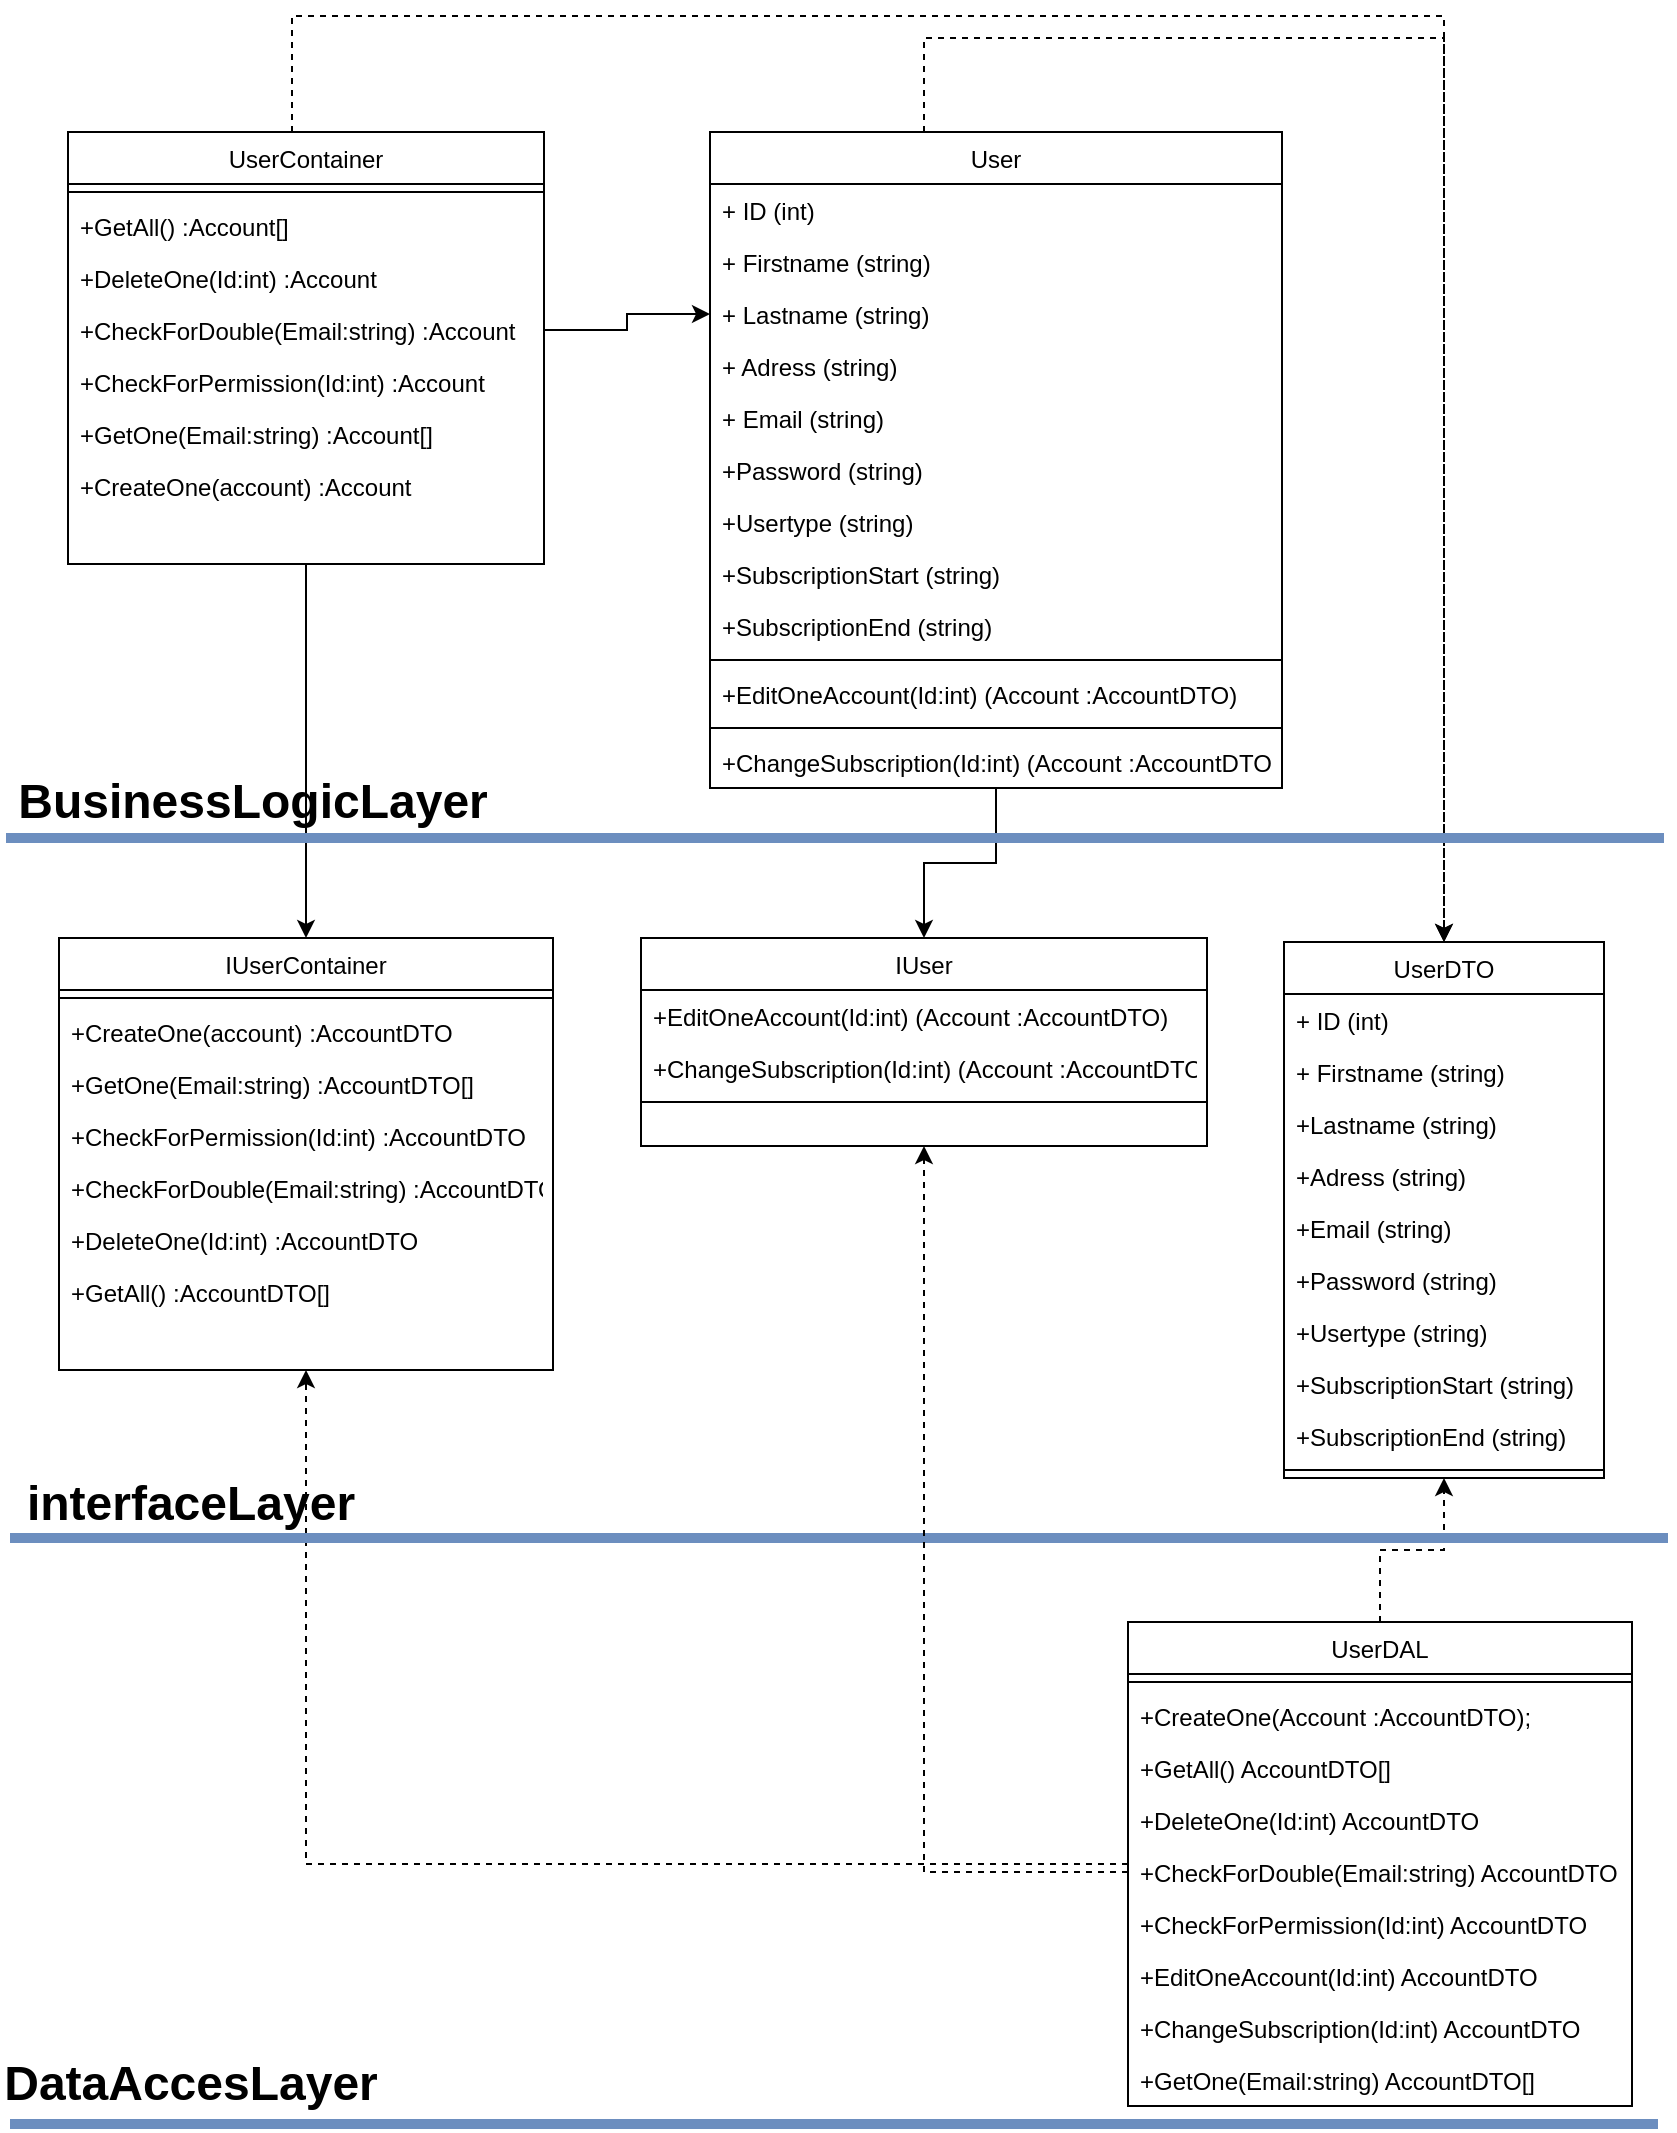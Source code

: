<mxfile version="17.4.5" type="device"><diagram id="C5RBs43oDa-KdzZeNtuy" name="Page-1"><mxGraphModel dx="2903" dy="2207" grid="0" gridSize="10" guides="1" tooltips="1" connect="1" arrows="1" fold="1" page="1" pageScale="1" pageWidth="827" pageHeight="1169" math="0" shadow="0"><root><mxCell id="WIyWlLk6GJQsqaUBKTNV-0"/><mxCell id="WIyWlLk6GJQsqaUBKTNV-1" parent="WIyWlLk6GJQsqaUBKTNV-0"/><mxCell id="39kMOjn8PwY1Sd2WJvzV-26" style="edgeStyle=orthogonalEdgeStyle;rounded=0;orthogonalLoop=1;jettySize=auto;html=1;entryX=0.5;entryY=0;entryDx=0;entryDy=0;" parent="WIyWlLk6GJQsqaUBKTNV-1" source="zkfFHV4jXpPFQw0GAbJ--6" target="39kMOjn8PwY1Sd2WJvzV-10" edge="1"><mxGeometry relative="1" as="geometry"/></mxCell><mxCell id="39kMOjn8PwY1Sd2WJvzV-66" style="edgeStyle=orthogonalEdgeStyle;rounded=0;orthogonalLoop=1;jettySize=auto;html=1;entryX=0.5;entryY=0;entryDx=0;entryDy=0;dashed=1;fontSize=24;strokeWidth=1;" parent="WIyWlLk6GJQsqaUBKTNV-1" source="zkfFHV4jXpPFQw0GAbJ--6" target="wPqW9E9XoaMiJ4lmciyn-19" edge="1"><mxGeometry relative="1" as="geometry"><Array as="points"><mxPoint x="459" y="-372"/><mxPoint x="719" y="-372"/></Array></mxGeometry></mxCell><mxCell id="zkfFHV4jXpPFQw0GAbJ--6" value="User" style="swimlane;fontStyle=0;align=center;verticalAlign=top;childLayout=stackLayout;horizontal=1;startSize=26;horizontalStack=0;resizeParent=1;resizeLast=0;collapsible=1;marginBottom=0;rounded=0;shadow=0;strokeWidth=1;" parent="WIyWlLk6GJQsqaUBKTNV-1" vertex="1"><mxGeometry x="352" y="-325" width="286" height="328" as="geometry"><mxRectangle x="130" y="380" width="160" height="26" as="alternateBounds"/></mxGeometry></mxCell><mxCell id="zkfFHV4jXpPFQw0GAbJ--7" value="+ ID (int)" style="text;align=left;verticalAlign=top;spacingLeft=4;spacingRight=4;overflow=hidden;rotatable=0;points=[[0,0.5],[1,0.5]];portConstraint=eastwest;" parent="zkfFHV4jXpPFQw0GAbJ--6" vertex="1"><mxGeometry y="26" width="286" height="26" as="geometry"/></mxCell><mxCell id="zkfFHV4jXpPFQw0GAbJ--8" value="+ Firstname (string)" style="text;align=left;verticalAlign=top;spacingLeft=4;spacingRight=4;overflow=hidden;rotatable=0;points=[[0,0.5],[1,0.5]];portConstraint=eastwest;rounded=0;shadow=0;html=0;" parent="zkfFHV4jXpPFQw0GAbJ--6" vertex="1"><mxGeometry y="52" width="286" height="26" as="geometry"/></mxCell><mxCell id="wPqW9E9XoaMiJ4lmciyn-0" value="+ Lastname (string)" style="text;align=left;verticalAlign=top;spacingLeft=4;spacingRight=4;overflow=hidden;rotatable=0;points=[[0,0.5],[1,0.5]];portConstraint=eastwest;rounded=0;shadow=0;html=0;" parent="zkfFHV4jXpPFQw0GAbJ--6" vertex="1"><mxGeometry y="78" width="286" height="26" as="geometry"/></mxCell><mxCell id="wPqW9E9XoaMiJ4lmciyn-1" value="+ Adress (string)" style="text;align=left;verticalAlign=top;spacingLeft=4;spacingRight=4;overflow=hidden;rotatable=0;points=[[0,0.5],[1,0.5]];portConstraint=eastwest;rounded=0;shadow=0;html=0;" parent="zkfFHV4jXpPFQw0GAbJ--6" vertex="1"><mxGeometry y="104" width="286" height="26" as="geometry"/></mxCell><mxCell id="wPqW9E9XoaMiJ4lmciyn-2" value="+ Email (string)" style="text;align=left;verticalAlign=top;spacingLeft=4;spacingRight=4;overflow=hidden;rotatable=0;points=[[0,0.5],[1,0.5]];portConstraint=eastwest;rounded=0;shadow=0;html=0;" parent="zkfFHV4jXpPFQw0GAbJ--6" vertex="1"><mxGeometry y="130" width="286" height="26" as="geometry"/></mxCell><mxCell id="wPqW9E9XoaMiJ4lmciyn-3" value="+Password (string)" style="text;align=left;verticalAlign=top;spacingLeft=4;spacingRight=4;overflow=hidden;rotatable=0;points=[[0,0.5],[1,0.5]];portConstraint=eastwest;rounded=0;shadow=0;html=0;" parent="zkfFHV4jXpPFQw0GAbJ--6" vertex="1"><mxGeometry y="156" width="286" height="26" as="geometry"/></mxCell><mxCell id="KAeOPzoLrUNyaGxmKHwU-5" value="+Usertype (string)" style="text;align=left;verticalAlign=top;spacingLeft=4;spacingRight=4;overflow=hidden;rotatable=0;points=[[0,0.5],[1,0.5]];portConstraint=eastwest;rounded=0;shadow=0;html=0;" parent="zkfFHV4jXpPFQw0GAbJ--6" vertex="1"><mxGeometry y="182" width="286" height="26" as="geometry"/></mxCell><mxCell id="fu8V1plQ5JRnMbODNDmu-2" value="+SubscriptionStart (string)" style="text;align=left;verticalAlign=top;spacingLeft=4;spacingRight=4;overflow=hidden;rotatable=0;points=[[0,0.5],[1,0.5]];portConstraint=eastwest;rounded=0;shadow=0;html=0;" parent="zkfFHV4jXpPFQw0GAbJ--6" vertex="1"><mxGeometry y="208" width="286" height="26" as="geometry"/></mxCell><mxCell id="fu8V1plQ5JRnMbODNDmu-3" value="+SubscriptionEnd (string)" style="text;align=left;verticalAlign=top;spacingLeft=4;spacingRight=4;overflow=hidden;rotatable=0;points=[[0,0.5],[1,0.5]];portConstraint=eastwest;rounded=0;shadow=0;html=0;" parent="zkfFHV4jXpPFQw0GAbJ--6" vertex="1"><mxGeometry y="234" width="286" height="26" as="geometry"/></mxCell><mxCell id="zkfFHV4jXpPFQw0GAbJ--9" value="" style="line;html=1;strokeWidth=1;align=left;verticalAlign=middle;spacingTop=-1;spacingLeft=3;spacingRight=3;rotatable=0;labelPosition=right;points=[];portConstraint=eastwest;" parent="zkfFHV4jXpPFQw0GAbJ--6" vertex="1"><mxGeometry y="260" width="286" height="8" as="geometry"/></mxCell><mxCell id="39kMOjn8PwY1Sd2WJvzV-83" value="+EditOneAccount(Id:int) (Account :AccountDTO)" style="text;align=left;verticalAlign=top;spacingLeft=4;spacingRight=4;overflow=hidden;rotatable=0;points=[[0,0.5],[1,0.5]];portConstraint=eastwest;rounded=0;shadow=0;html=0;" parent="zkfFHV4jXpPFQw0GAbJ--6" vertex="1"><mxGeometry y="268" width="286" height="26" as="geometry"/></mxCell><mxCell id="39kMOjn8PwY1Sd2WJvzV-85" value="" style="line;html=1;strokeWidth=1;align=left;verticalAlign=middle;spacingTop=-1;spacingLeft=3;spacingRight=3;rotatable=0;labelPosition=right;points=[];portConstraint=eastwest;" parent="zkfFHV4jXpPFQw0GAbJ--6" vertex="1"><mxGeometry y="294" width="286" height="8" as="geometry"/></mxCell><mxCell id="39kMOjn8PwY1Sd2WJvzV-84" value="+ChangeSubscription(Id:int) (Account :AccountDTO" style="text;align=left;verticalAlign=top;spacingLeft=4;spacingRight=4;overflow=hidden;rotatable=0;points=[[0,0.5],[1,0.5]];portConstraint=eastwest;rounded=0;shadow=0;html=0;" parent="zkfFHV4jXpPFQw0GAbJ--6" vertex="1"><mxGeometry y="302" width="286" height="26" as="geometry"/></mxCell><mxCell id="39kMOjn8PwY1Sd2WJvzV-67" style="edgeStyle=orthogonalEdgeStyle;rounded=0;orthogonalLoop=1;jettySize=auto;html=1;dashed=1;fontSize=24;strokeWidth=1;" parent="WIyWlLk6GJQsqaUBKTNV-1" source="wPqW9E9XoaMiJ4lmciyn-5" target="wPqW9E9XoaMiJ4lmciyn-19" edge="1"><mxGeometry relative="1" as="geometry"><Array as="points"><mxPoint x="143" y="-383"/><mxPoint x="719" y="-383"/></Array></mxGeometry></mxCell><mxCell id="39kMOjn8PwY1Sd2WJvzV-87" style="edgeStyle=orthogonalEdgeStyle;rounded=0;orthogonalLoop=1;jettySize=auto;html=1;entryX=0.5;entryY=0;entryDx=0;entryDy=0;fontSize=24;strokeWidth=1;" parent="WIyWlLk6GJQsqaUBKTNV-1" source="wPqW9E9XoaMiJ4lmciyn-5" target="39kMOjn8PwY1Sd2WJvzV-2" edge="1"><mxGeometry relative="1" as="geometry"/></mxCell><mxCell id="wPqW9E9XoaMiJ4lmciyn-5" value="UserContainer" style="swimlane;fontStyle=0;align=center;verticalAlign=top;childLayout=stackLayout;horizontal=1;startSize=26;horizontalStack=0;resizeParent=1;resizeLast=0;collapsible=1;marginBottom=0;rounded=0;shadow=0;strokeWidth=1;" parent="WIyWlLk6GJQsqaUBKTNV-1" vertex="1"><mxGeometry x="31" y="-325" width="238" height="216" as="geometry"><mxRectangle x="130" y="380" width="160" height="26" as="alternateBounds"/></mxGeometry></mxCell><mxCell id="wPqW9E9XoaMiJ4lmciyn-12" value="" style="line;html=1;strokeWidth=1;align=left;verticalAlign=middle;spacingTop=-1;spacingLeft=3;spacingRight=3;rotatable=0;labelPosition=right;points=[];portConstraint=eastwest;" parent="wPqW9E9XoaMiJ4lmciyn-5" vertex="1"><mxGeometry y="26" width="238" height="8" as="geometry"/></mxCell><mxCell id="39kMOjn8PwY1Sd2WJvzV-79" value="+GetAll() :Account[]" style="text;align=left;verticalAlign=top;spacingLeft=4;spacingRight=4;overflow=hidden;rotatable=0;points=[[0,0.5],[1,0.5]];portConstraint=eastwest;rounded=0;shadow=0;html=0;" parent="wPqW9E9XoaMiJ4lmciyn-5" vertex="1"><mxGeometry y="34" width="238" height="26" as="geometry"/></mxCell><mxCell id="39kMOjn8PwY1Sd2WJvzV-78" value="+DeleteOne(Id:int) :Account" style="text;align=left;verticalAlign=top;spacingLeft=4;spacingRight=4;overflow=hidden;rotatable=0;points=[[0,0.5],[1,0.5]];portConstraint=eastwest;rounded=0;shadow=0;html=0;" parent="wPqW9E9XoaMiJ4lmciyn-5" vertex="1"><mxGeometry y="60" width="238" height="26" as="geometry"/></mxCell><mxCell id="39kMOjn8PwY1Sd2WJvzV-77" value="+CheckForDouble(Email:string) :Account" style="text;align=left;verticalAlign=top;spacingLeft=4;spacingRight=4;overflow=hidden;rotatable=0;points=[[0,0.5],[1,0.5]];portConstraint=eastwest;rounded=0;shadow=0;html=0;" parent="wPqW9E9XoaMiJ4lmciyn-5" vertex="1"><mxGeometry y="86" width="238" height="26" as="geometry"/></mxCell><mxCell id="39kMOjn8PwY1Sd2WJvzV-76" value="+CheckForPermission(Id:int) :Account" style="text;align=left;verticalAlign=top;spacingLeft=4;spacingRight=4;overflow=hidden;rotatable=0;points=[[0,0.5],[1,0.5]];portConstraint=eastwest;rounded=0;shadow=0;html=0;" parent="wPqW9E9XoaMiJ4lmciyn-5" vertex="1"><mxGeometry y="112" width="238" height="26" as="geometry"/></mxCell><mxCell id="39kMOjn8PwY1Sd2WJvzV-75" value="+GetOne(Email:string) :Account[]" style="text;align=left;verticalAlign=top;spacingLeft=4;spacingRight=4;overflow=hidden;rotatable=0;points=[[0,0.5],[1,0.5]];portConstraint=eastwest;rounded=0;shadow=0;html=0;" parent="wPqW9E9XoaMiJ4lmciyn-5" vertex="1"><mxGeometry y="138" width="238" height="26" as="geometry"/></mxCell><mxCell id="39kMOjn8PwY1Sd2WJvzV-74" value="+CreateOne(account) :Account" style="text;align=left;verticalAlign=top;spacingLeft=4;spacingRight=4;overflow=hidden;rotatable=0;points=[[0,0.5],[1,0.5]];portConstraint=eastwest;rounded=0;shadow=0;html=0;" parent="wPqW9E9XoaMiJ4lmciyn-5" vertex="1"><mxGeometry y="164" width="238" height="26" as="geometry"/></mxCell><mxCell id="wPqW9E9XoaMiJ4lmciyn-19" value="UserDTO" style="swimlane;fontStyle=0;align=center;verticalAlign=top;childLayout=stackLayout;horizontal=1;startSize=26;horizontalStack=0;resizeParent=1;resizeLast=0;collapsible=1;marginBottom=0;rounded=0;shadow=0;strokeWidth=1;" parent="WIyWlLk6GJQsqaUBKTNV-1" vertex="1"><mxGeometry x="639" y="80" width="160" height="268" as="geometry"><mxRectangle x="130" y="380" width="160" height="26" as="alternateBounds"/></mxGeometry></mxCell><mxCell id="wPqW9E9XoaMiJ4lmciyn-21" value="+ ID (int)" style="text;align=left;verticalAlign=top;spacingLeft=4;spacingRight=4;overflow=hidden;rotatable=0;points=[[0,0.5],[1,0.5]];portConstraint=eastwest;rounded=0;shadow=0;html=0;" parent="wPqW9E9XoaMiJ4lmciyn-19" vertex="1"><mxGeometry y="26" width="160" height="26" as="geometry"/></mxCell><mxCell id="wPqW9E9XoaMiJ4lmciyn-26" value="+ Firstname (string)" style="text;align=left;verticalAlign=top;spacingLeft=4;spacingRight=4;overflow=hidden;rotatable=0;points=[[0,0.5],[1,0.5]];portConstraint=eastwest;rounded=0;shadow=0;html=0;" parent="wPqW9E9XoaMiJ4lmciyn-19" vertex="1"><mxGeometry y="52" width="160" height="26" as="geometry"/></mxCell><mxCell id="wPqW9E9XoaMiJ4lmciyn-27" value="+Lastname (string)" style="text;align=left;verticalAlign=top;spacingLeft=4;spacingRight=4;overflow=hidden;rotatable=0;points=[[0,0.5],[1,0.5]];portConstraint=eastwest;rounded=0;shadow=0;html=0;" parent="wPqW9E9XoaMiJ4lmciyn-19" vertex="1"><mxGeometry y="78" width="160" height="26" as="geometry"/></mxCell><mxCell id="wPqW9E9XoaMiJ4lmciyn-28" value="+Adress (string)" style="text;align=left;verticalAlign=top;spacingLeft=4;spacingRight=4;overflow=hidden;rotatable=0;points=[[0,0.5],[1,0.5]];portConstraint=eastwest;rounded=0;shadow=0;html=0;" parent="wPqW9E9XoaMiJ4lmciyn-19" vertex="1"><mxGeometry y="104" width="160" height="26" as="geometry"/></mxCell><mxCell id="wPqW9E9XoaMiJ4lmciyn-29" value="+Email (string)" style="text;align=left;verticalAlign=top;spacingLeft=4;spacingRight=4;overflow=hidden;rotatable=0;points=[[0,0.5],[1,0.5]];portConstraint=eastwest;rounded=0;shadow=0;html=0;" parent="wPqW9E9XoaMiJ4lmciyn-19" vertex="1"><mxGeometry y="130" width="160" height="26" as="geometry"/></mxCell><mxCell id="wPqW9E9XoaMiJ4lmciyn-30" value="+Password (string)" style="text;align=left;verticalAlign=top;spacingLeft=4;spacingRight=4;overflow=hidden;rotatable=0;points=[[0,0.5],[1,0.5]];portConstraint=eastwest;rounded=0;shadow=0;html=0;" parent="wPqW9E9XoaMiJ4lmciyn-19" vertex="1"><mxGeometry y="156" width="160" height="26" as="geometry"/></mxCell><mxCell id="KAeOPzoLrUNyaGxmKHwU-1" value="+Usertype (string)" style="text;align=left;verticalAlign=top;spacingLeft=4;spacingRight=4;overflow=hidden;rotatable=0;points=[[0,0.5],[1,0.5]];portConstraint=eastwest;rounded=0;shadow=0;html=0;" parent="wPqW9E9XoaMiJ4lmciyn-19" vertex="1"><mxGeometry y="182" width="160" height="26" as="geometry"/></mxCell><mxCell id="fu8V1plQ5JRnMbODNDmu-0" value="+SubscriptionStart (string)" style="text;align=left;verticalAlign=top;spacingLeft=4;spacingRight=4;overflow=hidden;rotatable=0;points=[[0,0.5],[1,0.5]];portConstraint=eastwest;rounded=0;shadow=0;html=0;" parent="wPqW9E9XoaMiJ4lmciyn-19" vertex="1"><mxGeometry y="208" width="160" height="26" as="geometry"/></mxCell><mxCell id="fu8V1plQ5JRnMbODNDmu-1" value="+SubscriptionEnd (string)" style="text;align=left;verticalAlign=top;spacingLeft=4;spacingRight=4;overflow=hidden;rotatable=0;points=[[0,0.5],[1,0.5]];portConstraint=eastwest;rounded=0;shadow=0;html=0;" parent="wPqW9E9XoaMiJ4lmciyn-19" vertex="1"><mxGeometry y="234" width="160" height="26" as="geometry"/></mxCell><mxCell id="wPqW9E9XoaMiJ4lmciyn-20" value="" style="line;html=1;strokeWidth=1;align=left;verticalAlign=middle;spacingTop=-1;spacingLeft=3;spacingRight=3;rotatable=0;labelPosition=right;points=[];portConstraint=eastwest;" parent="wPqW9E9XoaMiJ4lmciyn-19" vertex="1"><mxGeometry y="260" width="160" height="8" as="geometry"/></mxCell><mxCell id="39kMOjn8PwY1Sd2WJvzV-63" style="edgeStyle=orthogonalEdgeStyle;orthogonalLoop=1;jettySize=auto;html=1;entryX=0.5;entryY=1;entryDx=0;entryDy=0;fontSize=24;strokeWidth=1;rounded=0;dashed=1;" parent="WIyWlLk6GJQsqaUBKTNV-1" source="wPqW9E9XoaMiJ4lmciyn-39" target="wPqW9E9XoaMiJ4lmciyn-19" edge="1"><mxGeometry relative="1" as="geometry"/></mxCell><mxCell id="39kMOjn8PwY1Sd2WJvzV-65" style="edgeStyle=orthogonalEdgeStyle;rounded=0;orthogonalLoop=1;jettySize=auto;html=1;entryX=0.5;entryY=1;entryDx=0;entryDy=0;dashed=1;fontSize=24;strokeWidth=1;" parent="WIyWlLk6GJQsqaUBKTNV-1" source="wPqW9E9XoaMiJ4lmciyn-39" target="39kMOjn8PwY1Sd2WJvzV-2" edge="1"><mxGeometry relative="1" as="geometry"/></mxCell><mxCell id="wPqW9E9XoaMiJ4lmciyn-39" value="UserDAL" style="swimlane;fontStyle=0;align=center;verticalAlign=top;childLayout=stackLayout;horizontal=1;startSize=26;horizontalStack=0;resizeParent=1;resizeLast=0;collapsible=1;marginBottom=0;rounded=0;shadow=0;strokeWidth=1;" parent="WIyWlLk6GJQsqaUBKTNV-1" vertex="1"><mxGeometry x="561" y="420" width="252" height="242" as="geometry"><mxRectangle x="130" y="380" width="160" height="26" as="alternateBounds"/></mxGeometry></mxCell><mxCell id="wPqW9E9XoaMiJ4lmciyn-40" value="" style="line;html=1;strokeWidth=1;align=left;verticalAlign=middle;spacingTop=-1;spacingLeft=3;spacingRight=3;rotatable=0;labelPosition=right;points=[];portConstraint=eastwest;" parent="wPqW9E9XoaMiJ4lmciyn-39" vertex="1"><mxGeometry y="26" width="252" height="8" as="geometry"/></mxCell><mxCell id="39kMOjn8PwY1Sd2WJvzV-53" value="+CreateOne(Account :AccountDTO);" style="text;align=left;verticalAlign=top;spacingLeft=4;spacingRight=4;overflow=hidden;rotatable=0;points=[[0,0.5],[1,0.5]];portConstraint=eastwest;rounded=0;shadow=0;html=0;" parent="wPqW9E9XoaMiJ4lmciyn-39" vertex="1"><mxGeometry y="34" width="252" height="26" as="geometry"/></mxCell><mxCell id="39kMOjn8PwY1Sd2WJvzV-58" value="+GetAll() AccountDTO[]" style="text;align=left;verticalAlign=top;spacingLeft=4;spacingRight=4;overflow=hidden;rotatable=0;points=[[0,0.5],[1,0.5]];portConstraint=eastwest;rounded=0;shadow=0;html=0;" parent="wPqW9E9XoaMiJ4lmciyn-39" vertex="1"><mxGeometry y="60" width="252" height="26" as="geometry"/></mxCell><mxCell id="39kMOjn8PwY1Sd2WJvzV-57" value="+DeleteOne(Id:int) AccountDTO" style="text;align=left;verticalAlign=top;spacingLeft=4;spacingRight=4;overflow=hidden;rotatable=0;points=[[0,0.5],[1,0.5]];portConstraint=eastwest;rounded=0;shadow=0;html=0;" parent="wPqW9E9XoaMiJ4lmciyn-39" vertex="1"><mxGeometry y="86" width="252" height="26" as="geometry"/></mxCell><mxCell id="39kMOjn8PwY1Sd2WJvzV-56" value="+CheckForDouble(Email:string) AccountDTO" style="text;align=left;verticalAlign=top;spacingLeft=4;spacingRight=4;overflow=hidden;rotatable=0;points=[[0,0.5],[1,0.5]];portConstraint=eastwest;rounded=0;shadow=0;html=0;" parent="wPqW9E9XoaMiJ4lmciyn-39" vertex="1"><mxGeometry y="112" width="252" height="26" as="geometry"/></mxCell><mxCell id="39kMOjn8PwY1Sd2WJvzV-55" value="+CheckForPermission(Id:int) AccountDTO" style="text;align=left;verticalAlign=top;spacingLeft=4;spacingRight=4;overflow=hidden;rotatable=0;points=[[0,0.5],[1,0.5]];portConstraint=eastwest;rounded=0;shadow=0;html=0;" parent="wPqW9E9XoaMiJ4lmciyn-39" vertex="1"><mxGeometry y="138" width="252" height="26" as="geometry"/></mxCell><mxCell id="39kMOjn8PwY1Sd2WJvzV-59" value="+EditOneAccount(Id:int) AccountDTO" style="text;align=left;verticalAlign=top;spacingLeft=4;spacingRight=4;overflow=hidden;rotatable=0;points=[[0,0.5],[1,0.5]];portConstraint=eastwest;rounded=0;shadow=0;html=0;" parent="wPqW9E9XoaMiJ4lmciyn-39" vertex="1"><mxGeometry y="164" width="252" height="26" as="geometry"/></mxCell><mxCell id="39kMOjn8PwY1Sd2WJvzV-60" value="+ChangeSubscription(Id:int) AccountDTO" style="text;align=left;verticalAlign=top;spacingLeft=4;spacingRight=4;overflow=hidden;rotatable=0;points=[[0,0.5],[1,0.5]];portConstraint=eastwest;rounded=0;shadow=0;html=0;" parent="wPqW9E9XoaMiJ4lmciyn-39" vertex="1"><mxGeometry y="190" width="252" height="26" as="geometry"/></mxCell><mxCell id="39kMOjn8PwY1Sd2WJvzV-54" value="+GetOne(Email:string) AccountDTO[]" style="text;align=left;verticalAlign=top;spacingLeft=4;spacingRight=4;overflow=hidden;rotatable=0;points=[[0,0.5],[1,0.5]];portConstraint=eastwest;rounded=0;shadow=0;html=0;" parent="wPqW9E9XoaMiJ4lmciyn-39" vertex="1"><mxGeometry y="216" width="252" height="26" as="geometry"/></mxCell><mxCell id="39kMOjn8PwY1Sd2WJvzV-0" value="" style="endArrow=none;html=1;rounded=0;fillColor=#dae8fc;strokeColor=#6c8ebf;strokeWidth=5;" parent="WIyWlLk6GJQsqaUBKTNV-1" edge="1"><mxGeometry width="50" height="50" relative="1" as="geometry"><mxPoint y="28" as="sourcePoint"/><mxPoint x="829" y="28" as="targetPoint"/></mxGeometry></mxCell><mxCell id="39kMOjn8PwY1Sd2WJvzV-1" value="" style="endArrow=none;html=1;rounded=0;fillColor=#dae8fc;strokeColor=#6c8ebf;strokeWidth=5;" parent="WIyWlLk6GJQsqaUBKTNV-1" edge="1"><mxGeometry width="50" height="50" relative="1" as="geometry"><mxPoint x="2" y="378" as="sourcePoint"/><mxPoint x="831" y="378" as="targetPoint"/></mxGeometry></mxCell><mxCell id="39kMOjn8PwY1Sd2WJvzV-2" value="IUserContainer" style="swimlane;fontStyle=0;align=center;verticalAlign=top;childLayout=stackLayout;horizontal=1;startSize=26;horizontalStack=0;resizeParent=1;resizeLast=0;collapsible=1;marginBottom=0;rounded=0;shadow=0;strokeWidth=1;" parent="WIyWlLk6GJQsqaUBKTNV-1" vertex="1"><mxGeometry x="26.5" y="78" width="247" height="216" as="geometry"><mxRectangle x="130" y="380" width="160" height="26" as="alternateBounds"/></mxGeometry></mxCell><mxCell id="39kMOjn8PwY1Sd2WJvzV-3" value="" style="line;html=1;strokeWidth=1;align=left;verticalAlign=middle;spacingTop=-1;spacingLeft=3;spacingRight=3;rotatable=0;labelPosition=right;points=[];portConstraint=eastwest;" parent="39kMOjn8PwY1Sd2WJvzV-2" vertex="1"><mxGeometry y="26" width="247" height="8" as="geometry"/></mxCell><mxCell id="39kMOjn8PwY1Sd2WJvzV-4" value="+CreateOne(account) :AccountDTO" style="text;align=left;verticalAlign=top;spacingLeft=4;spacingRight=4;overflow=hidden;rotatable=0;points=[[0,0.5],[1,0.5]];portConstraint=eastwest;rounded=0;shadow=0;html=0;" parent="39kMOjn8PwY1Sd2WJvzV-2" vertex="1"><mxGeometry y="34" width="247" height="26" as="geometry"/></mxCell><mxCell id="39kMOjn8PwY1Sd2WJvzV-5" value="+GetOne(Email:string) :AccountDTO[]" style="text;align=left;verticalAlign=top;spacingLeft=4;spacingRight=4;overflow=hidden;rotatable=0;points=[[0,0.5],[1,0.5]];portConstraint=eastwest;rounded=0;shadow=0;html=0;" parent="39kMOjn8PwY1Sd2WJvzV-2" vertex="1"><mxGeometry y="60" width="247" height="26" as="geometry"/></mxCell><mxCell id="39kMOjn8PwY1Sd2WJvzV-9" value="+CheckForPermission(Id:int) :AccountDTO" style="text;align=left;verticalAlign=top;spacingLeft=4;spacingRight=4;overflow=hidden;rotatable=0;points=[[0,0.5],[1,0.5]];portConstraint=eastwest;rounded=0;shadow=0;html=0;" parent="39kMOjn8PwY1Sd2WJvzV-2" vertex="1"><mxGeometry y="86" width="247" height="26" as="geometry"/></mxCell><mxCell id="39kMOjn8PwY1Sd2WJvzV-8" value="+CheckForDouble(Email:string) :AccountDTO" style="text;align=left;verticalAlign=top;spacingLeft=4;spacingRight=4;overflow=hidden;rotatable=0;points=[[0,0.5],[1,0.5]];portConstraint=eastwest;rounded=0;shadow=0;html=0;" parent="39kMOjn8PwY1Sd2WJvzV-2" vertex="1"><mxGeometry y="112" width="247" height="26" as="geometry"/></mxCell><mxCell id="39kMOjn8PwY1Sd2WJvzV-7" value="+DeleteOne(Id:int) :AccountDTO" style="text;align=left;verticalAlign=top;spacingLeft=4;spacingRight=4;overflow=hidden;rotatable=0;points=[[0,0.5],[1,0.5]];portConstraint=eastwest;rounded=0;shadow=0;html=0;" parent="39kMOjn8PwY1Sd2WJvzV-2" vertex="1"><mxGeometry y="138" width="247" height="26" as="geometry"/></mxCell><mxCell id="39kMOjn8PwY1Sd2WJvzV-6" value="+GetAll() :AccountDTO[]" style="text;align=left;verticalAlign=top;spacingLeft=4;spacingRight=4;overflow=hidden;rotatable=0;points=[[0,0.5],[1,0.5]];portConstraint=eastwest;rounded=0;shadow=0;html=0;" parent="39kMOjn8PwY1Sd2WJvzV-2" vertex="1"><mxGeometry y="164" width="247" height="26" as="geometry"/></mxCell><mxCell id="39kMOjn8PwY1Sd2WJvzV-10" value="IUser" style="swimlane;fontStyle=0;align=center;verticalAlign=top;childLayout=stackLayout;horizontal=1;startSize=26;horizontalStack=0;resizeParent=1;resizeLast=0;collapsible=1;marginBottom=0;rounded=0;shadow=0;strokeWidth=1;" parent="WIyWlLk6GJQsqaUBKTNV-1" vertex="1"><mxGeometry x="317.5" y="78" width="283" height="104" as="geometry"><mxRectangle x="130" y="380" width="160" height="26" as="alternateBounds"/></mxGeometry></mxCell><mxCell id="39kMOjn8PwY1Sd2WJvzV-21" value="+EditOneAccount(Id:int) (Account :AccountDTO)" style="text;align=left;verticalAlign=top;spacingLeft=4;spacingRight=4;overflow=hidden;rotatable=0;points=[[0,0.5],[1,0.5]];portConstraint=eastwest;rounded=0;shadow=0;html=0;" parent="39kMOjn8PwY1Sd2WJvzV-10" vertex="1"><mxGeometry y="26" width="283" height="26" as="geometry"/></mxCell><mxCell id="39kMOjn8PwY1Sd2WJvzV-22" value="+ChangeSubscription(Id:int) (Account :AccountDTO" style="text;align=left;verticalAlign=top;spacingLeft=4;spacingRight=4;overflow=hidden;rotatable=0;points=[[0,0.5],[1,0.5]];portConstraint=eastwest;rounded=0;shadow=0;html=0;" parent="39kMOjn8PwY1Sd2WJvzV-10" vertex="1"><mxGeometry y="52" width="283" height="26" as="geometry"/></mxCell><mxCell id="39kMOjn8PwY1Sd2WJvzV-20" value="" style="line;html=1;strokeWidth=1;align=left;verticalAlign=middle;spacingTop=-1;spacingLeft=3;spacingRight=3;rotatable=0;labelPosition=right;points=[];portConstraint=eastwest;" parent="39kMOjn8PwY1Sd2WJvzV-10" vertex="1"><mxGeometry y="78" width="283" height="8" as="geometry"/></mxCell><mxCell id="39kMOjn8PwY1Sd2WJvzV-31" value="&lt;b&gt;&lt;font style=&quot;font-size: 24px&quot;&gt;interfaceLayer&lt;/font&gt;&lt;/b&gt;" style="text;html=1;strokeColor=none;fillColor=none;align=center;verticalAlign=middle;whiteSpace=wrap;rounded=0;" parent="WIyWlLk6GJQsqaUBKTNV-1" vertex="1"><mxGeometry y="346" width="185" height="30" as="geometry"/></mxCell><mxCell id="39kMOjn8PwY1Sd2WJvzV-33" value="&lt;b&gt;&lt;font style=&quot;font-size: 24px&quot;&gt;DataAccesLayer&lt;/font&gt;&lt;/b&gt;" style="text;html=1;strokeColor=none;fillColor=none;align=center;verticalAlign=middle;whiteSpace=wrap;rounded=0;" parent="WIyWlLk6GJQsqaUBKTNV-1" vertex="1"><mxGeometry y="636" width="185" height="30" as="geometry"/></mxCell><mxCell id="39kMOjn8PwY1Sd2WJvzV-35" value="" style="endArrow=none;html=1;rounded=0;fontSize=24;fillColor=#dae8fc;strokeColor=#6c8ebf;strokeWidth=5;" parent="WIyWlLk6GJQsqaUBKTNV-1" edge="1"><mxGeometry width="50" height="50" relative="1" as="geometry"><mxPoint x="2" y="671" as="sourcePoint"/><mxPoint x="826" y="671" as="targetPoint"/></mxGeometry></mxCell><mxCell id="39kMOjn8PwY1Sd2WJvzV-32" value="&lt;b&gt;&lt;font style=&quot;font-size: 24px&quot;&gt;BusinessLogicLayer&lt;/font&gt;&lt;/b&gt;" style="text;html=1;strokeColor=none;fillColor=none;align=center;verticalAlign=middle;whiteSpace=wrap;rounded=0;" parent="WIyWlLk6GJQsqaUBKTNV-1" vertex="1"><mxGeometry x="31" y="-5" width="185" height="30" as="geometry"/></mxCell><mxCell id="39kMOjn8PwY1Sd2WJvzV-64" style="edgeStyle=orthogonalEdgeStyle;rounded=0;orthogonalLoop=1;jettySize=auto;html=1;entryX=0.5;entryY=1;entryDx=0;entryDy=0;dashed=1;fontSize=24;strokeWidth=1;" parent="WIyWlLk6GJQsqaUBKTNV-1" source="39kMOjn8PwY1Sd2WJvzV-56" target="39kMOjn8PwY1Sd2WJvzV-10" edge="1"><mxGeometry relative="1" as="geometry"/></mxCell><mxCell id="39kMOjn8PwY1Sd2WJvzV-86" style="edgeStyle=orthogonalEdgeStyle;rounded=0;orthogonalLoop=1;jettySize=auto;html=1;entryX=0;entryY=0.5;entryDx=0;entryDy=0;fontSize=24;strokeWidth=1;" parent="WIyWlLk6GJQsqaUBKTNV-1" source="39kMOjn8PwY1Sd2WJvzV-77" target="wPqW9E9XoaMiJ4lmciyn-0" edge="1"><mxGeometry relative="1" as="geometry"/></mxCell></root></mxGraphModel></diagram></mxfile>